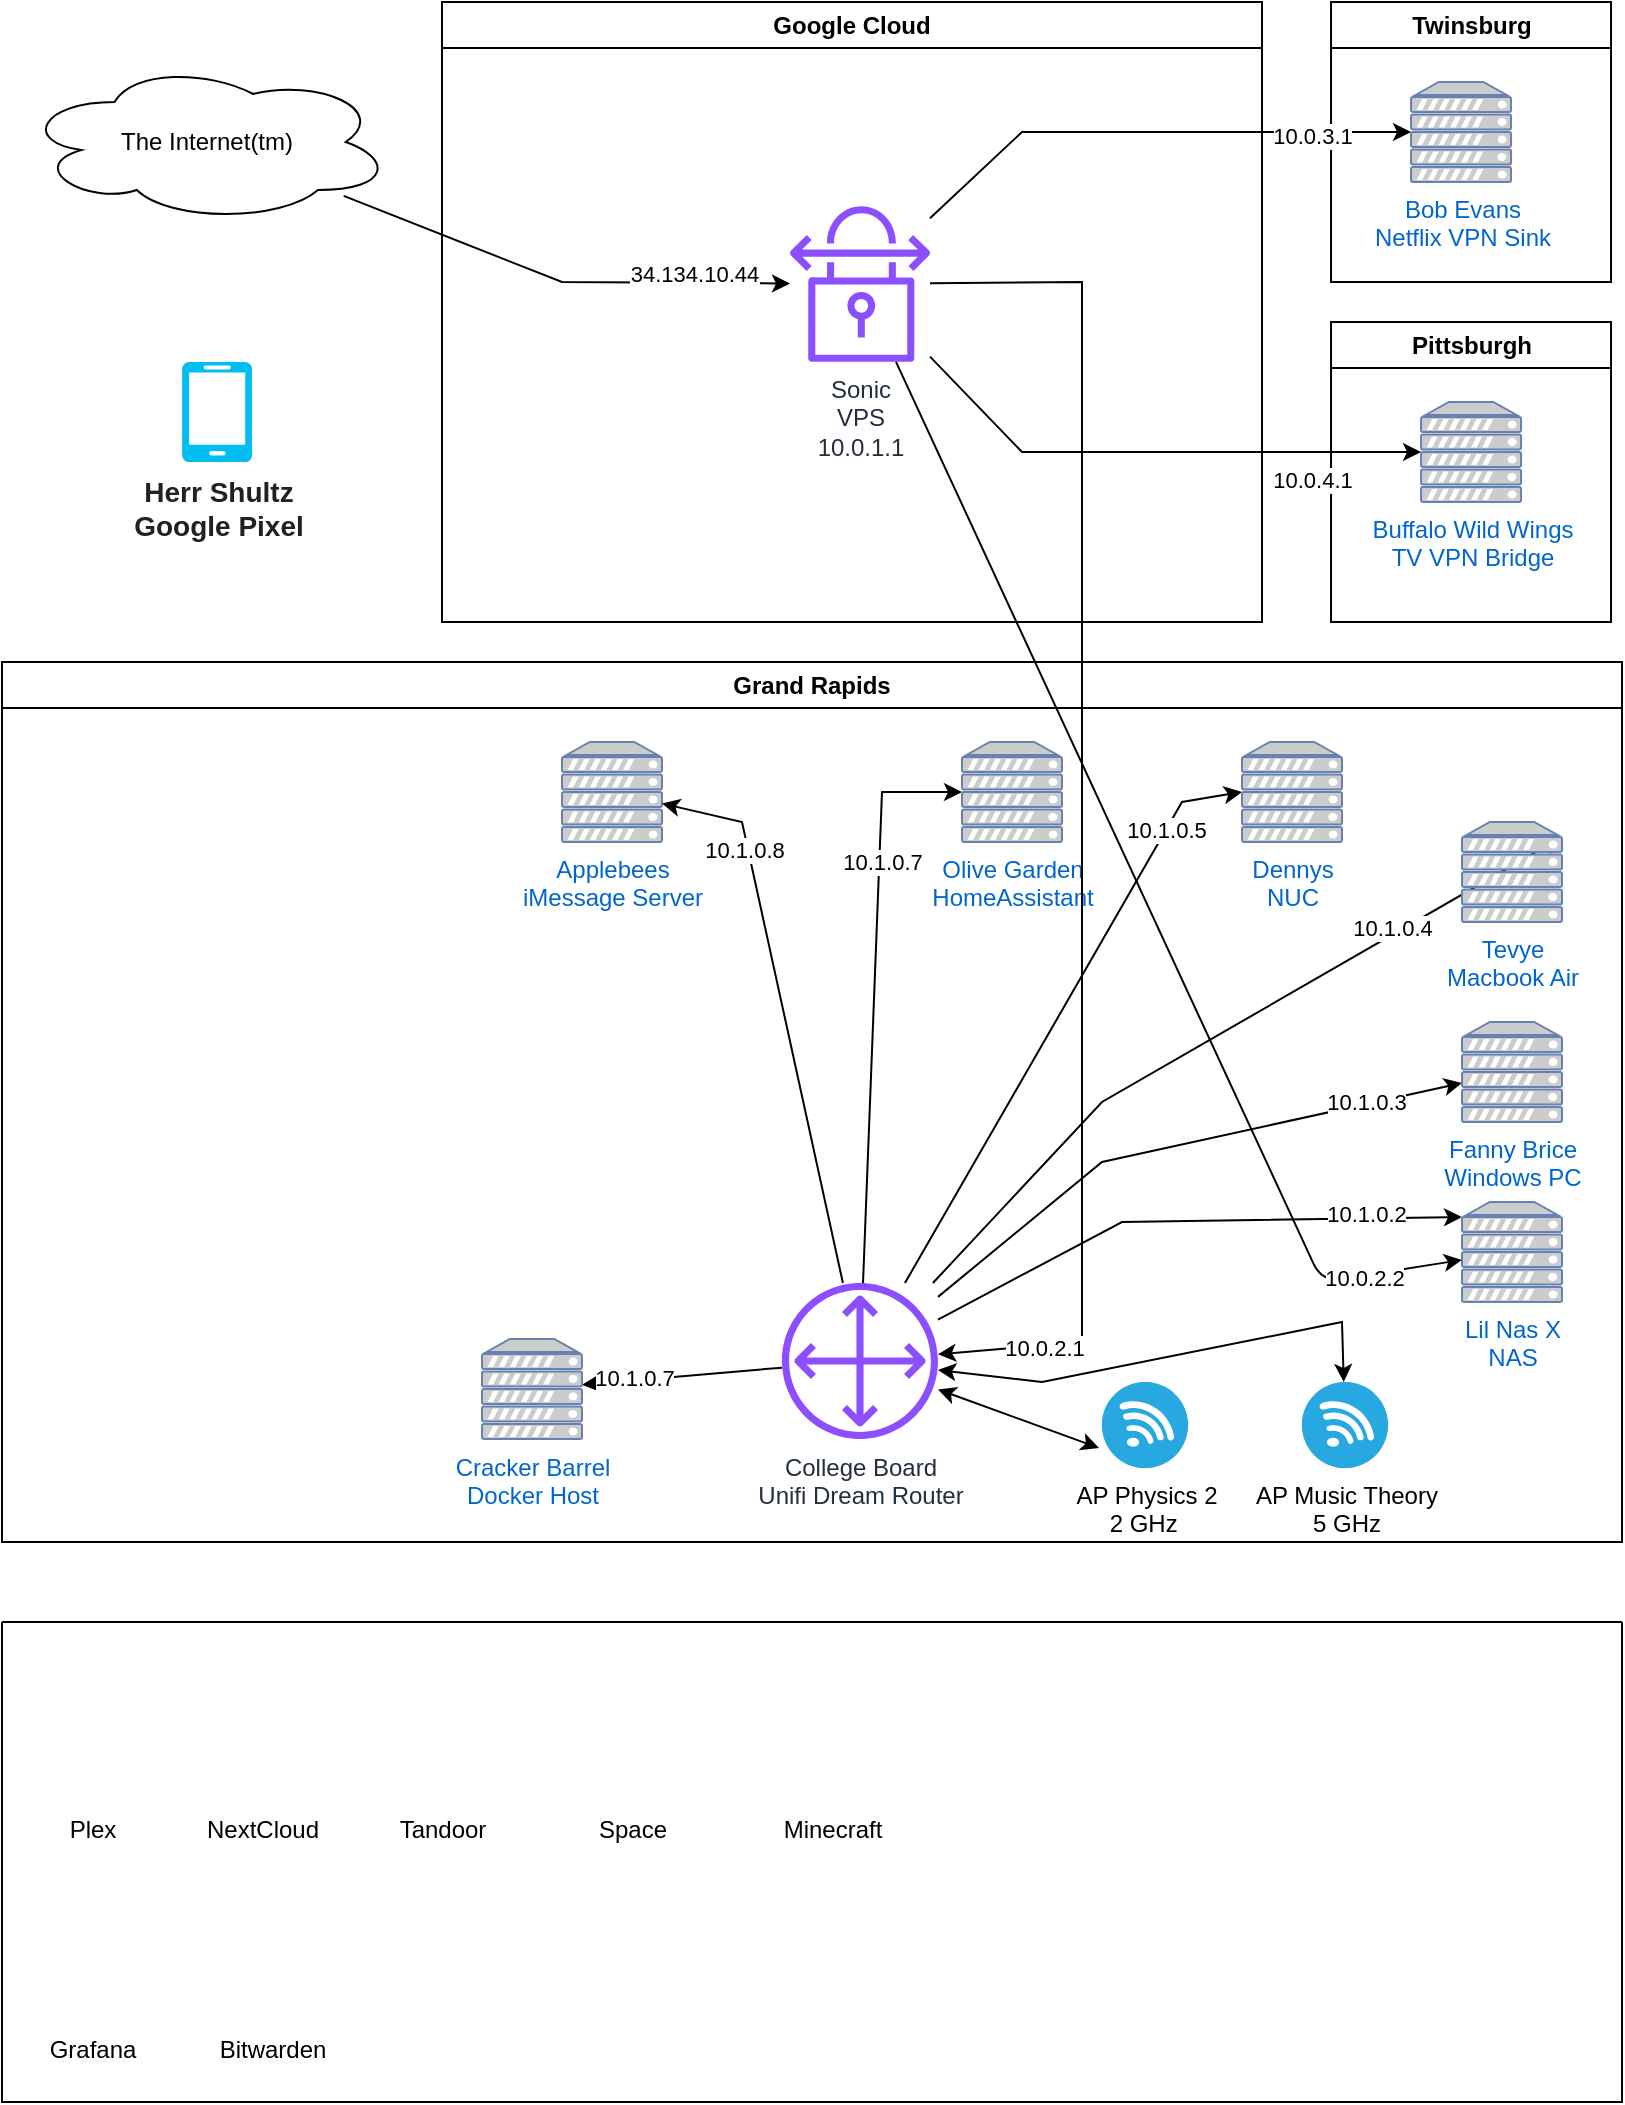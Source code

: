 <mxfile>
    <diagram name="Page-1" id="38NVr0pIcP_xWZYmyR6u">
        <mxGraphModel dx="664" dy="571" grid="1" gridSize="10" guides="1" tooltips="1" connect="1" arrows="1" fold="1" page="1" pageScale="1" pageWidth="850" pageHeight="1100" math="0" shadow="0">
            <root>
                <mxCell id="0"/>
                <mxCell id="1" parent="0"/>
                <mxCell id="dedOjOBftxgCcsjr2Viw-2" value="Grand Rapids" style="swimlane;whiteSpace=wrap;html=1;" parent="1" vertex="1">
                    <mxGeometry x="20.0" y="350" width="810" height="440" as="geometry">
                        <mxRectangle x="40" y="610" width="120" height="30" as="alternateBounds"/>
                    </mxGeometry>
                </mxCell>
                <mxCell id="MMp9Sh4trSmI3cayqVID-14" value="AP Physics 2&lt;br&gt;2 GHz&amp;nbsp;" style="fillColor=#28A8E0;verticalLabelPosition=bottom;sketch=0;html=1;strokeColor=#ffffff;verticalAlign=top;align=center;points=[[0.145,0.145,0],[0.5,0,0],[0.855,0.145,0],[1,0.5,0],[0.855,0.855,0],[0.5,1,0],[0.145,0.855,0],[0,0.5,0]];pointerEvents=1;shape=mxgraph.cisco_safe.compositeIcon;bgIcon=ellipse;resIcon=mxgraph.cisco_safe.capability.wireless_connection;" parent="dedOjOBftxgCcsjr2Viw-2" vertex="1">
                    <mxGeometry x="550" y="360" width="43" height="43" as="geometry"/>
                </mxCell>
                <mxCell id="MMp9Sh4trSmI3cayqVID-21" value="" style="endArrow=classic;html=1;rounded=0;" parent="dedOjOBftxgCcsjr2Viw-2" source="MMp9Sh4trSmI3cayqVID-13" target="dedOjOBftxgCcsjr2Viw-10" edge="1">
                    <mxGeometry width="50" height="50" relative="1" as="geometry">
                        <mxPoint x="530" y="90" as="sourcePoint"/>
                        <mxPoint x="580" y="40" as="targetPoint"/>
                        <Array as="points">
                            <mxPoint x="550" y="250"/>
                        </Array>
                    </mxGeometry>
                </mxCell>
                <mxCell id="32" value="10.1.0.3" style="edgeLabel;html=1;align=center;verticalAlign=middle;resizable=0;points=[];" parent="MMp9Sh4trSmI3cayqVID-21" vertex="1" connectable="0">
                    <mxGeometry x="0.663" y="1" relative="1" as="geometry">
                        <mxPoint as="offset"/>
                    </mxGeometry>
                </mxCell>
                <mxCell id="MMp9Sh4trSmI3cayqVID-24" value="" style="endArrow=classic;html=1;rounded=0;entryX=1;entryY=0.15;entryDx=0;entryDy=0;entryPerimeter=0;" parent="dedOjOBftxgCcsjr2Viw-2" source="MMp9Sh4trSmI3cayqVID-13" target="MMp9Sh4trSmI3cayqVID-18" edge="1">
                    <mxGeometry width="50" height="50" relative="1" as="geometry">
                        <mxPoint x="320" y="150" as="sourcePoint"/>
                        <mxPoint x="115" y="310" as="targetPoint"/>
                        <Array as="points">
                            <mxPoint x="550" y="220"/>
                        </Array>
                    </mxGeometry>
                </mxCell>
                <mxCell id="33" value="10.1.0.4" style="edgeLabel;html=1;align=center;verticalAlign=middle;resizable=0;points=[];" parent="MMp9Sh4trSmI3cayqVID-24" vertex="1" connectable="0">
                    <mxGeometry x="0.505" y="3" relative="1" as="geometry">
                        <mxPoint as="offset"/>
                    </mxGeometry>
                </mxCell>
                <mxCell id="MMp9Sh4trSmI3cayqVID-22" value="" style="endArrow=classic;html=1;rounded=0;entryX=0;entryY=0.5;entryDx=0;entryDy=0;entryPerimeter=0;" parent="dedOjOBftxgCcsjr2Viw-2" source="MMp9Sh4trSmI3cayqVID-13" target="dedOjOBftxgCcsjr2Viw-13" edge="1">
                    <mxGeometry width="50" height="50" relative="1" as="geometry">
                        <mxPoint x="347.5" y="220" as="sourcePoint"/>
                        <mxPoint x="142.5" y="380" as="targetPoint"/>
                        <Array as="points">
                            <mxPoint x="590" y="70"/>
                        </Array>
                    </mxGeometry>
                </mxCell>
                <mxCell id="35" value="10.1.0.5" style="edgeLabel;html=1;align=center;verticalAlign=middle;resizable=0;points=[];" parent="MMp9Sh4trSmI3cayqVID-22" vertex="1" connectable="0">
                    <mxGeometry x="0.698" relative="1" as="geometry">
                        <mxPoint as="offset"/>
                    </mxGeometry>
                </mxCell>
                <mxCell id="MMp9Sh4trSmI3cayqVID-23" value="" style="endArrow=classic;html=1;rounded=0;" parent="dedOjOBftxgCcsjr2Viw-2" source="MMp9Sh4trSmI3cayqVID-13" target="dedOjOBftxgCcsjr2Viw-14" edge="1">
                    <mxGeometry width="50" height="50" relative="1" as="geometry">
                        <mxPoint x="440" y="180" as="sourcePoint"/>
                        <mxPoint x="320" y="270" as="targetPoint"/>
                    </mxGeometry>
                </mxCell>
                <mxCell id="38" value="10.1.0.7" style="edgeLabel;html=1;align=center;verticalAlign=middle;resizable=0;points=[];" parent="MMp9Sh4trSmI3cayqVID-23" vertex="1" connectable="0">
                    <mxGeometry x="0.478" y="-1" relative="1" as="geometry">
                        <mxPoint as="offset"/>
                    </mxGeometry>
                </mxCell>
                <mxCell id="MMp9Sh4trSmI3cayqVID-25" value="" style="endArrow=classic;html=1;rounded=0;" parent="dedOjOBftxgCcsjr2Viw-2" source="MMp9Sh4trSmI3cayqVID-13" target="dedOjOBftxgCcsjr2Viw-15" edge="1">
                    <mxGeometry width="50" height="50" relative="1" as="geometry">
                        <mxPoint x="337" y="138" as="sourcePoint"/>
                        <mxPoint x="330" y="280" as="targetPoint"/>
                        <Array as="points">
                            <mxPoint x="440" y="65"/>
                        </Array>
                    </mxGeometry>
                </mxCell>
                <mxCell id="34" value="10.1.0.7" style="edgeLabel;html=1;align=center;verticalAlign=middle;resizable=0;points=[];" parent="MMp9Sh4trSmI3cayqVID-25" vertex="1" connectable="0">
                    <mxGeometry x="0.474" y="-1" relative="1" as="geometry">
                        <mxPoint as="offset"/>
                    </mxGeometry>
                </mxCell>
                <mxCell id="MMp9Sh4trSmI3cayqVID-27" value="" style="endArrow=classic;html=1;rounded=0;entryX=0;entryY=0.15;entryDx=0;entryDy=0;entryPerimeter=0;" parent="dedOjOBftxgCcsjr2Viw-2" source="MMp9Sh4trSmI3cayqVID-13" target="dedOjOBftxgCcsjr2Viw-17" edge="1">
                    <mxGeometry width="50" height="50" relative="1" as="geometry">
                        <mxPoint x="374" y="138" as="sourcePoint"/>
                        <mxPoint x="512" y="290" as="targetPoint"/>
                        <Array as="points">
                            <mxPoint x="560" y="280"/>
                        </Array>
                    </mxGeometry>
                </mxCell>
                <mxCell id="31" value="10.1.0.2" style="edgeLabel;html=1;align=center;verticalAlign=middle;resizable=0;points=[];" parent="MMp9Sh4trSmI3cayqVID-27" vertex="1" connectable="0">
                    <mxGeometry x="0.65" y="2" relative="1" as="geometry">
                        <mxPoint as="offset"/>
                    </mxGeometry>
                </mxCell>
                <mxCell id="dedOjOBftxgCcsjr2Viw-10" value="Fanny Brice&lt;br&gt;Windows PC" style="fontColor=#0066CC;verticalAlign=top;verticalLabelPosition=bottom;labelPosition=center;align=center;html=1;outlineConnect=0;fillColor=#CCCCCC;strokeColor=#6881B3;gradientColor=none;gradientDirection=north;strokeWidth=2;shape=mxgraph.networks.server;" parent="dedOjOBftxgCcsjr2Viw-2" vertex="1">
                    <mxGeometry x="730" y="180" width="50" height="50" as="geometry"/>
                </mxCell>
                <mxCell id="dedOjOBftxgCcsjr2Viw-13" value="Dennys&lt;br&gt;NUC" style="fontColor=#0066CC;verticalAlign=top;verticalLabelPosition=bottom;labelPosition=center;align=center;html=1;outlineConnect=0;fillColor=#CCCCCC;strokeColor=#6881B3;gradientColor=none;gradientDirection=north;strokeWidth=2;shape=mxgraph.networks.server;" parent="dedOjOBftxgCcsjr2Viw-2" vertex="1">
                    <mxGeometry x="620" y="40" width="50" height="50" as="geometry"/>
                </mxCell>
                <mxCell id="dedOjOBftxgCcsjr2Viw-14" value="Cracker Barrel&lt;br&gt;Docker Host" style="fontColor=#0066CC;verticalAlign=top;verticalLabelPosition=bottom;labelPosition=center;align=center;html=1;outlineConnect=0;fillColor=#CCCCCC;strokeColor=#6881B3;gradientColor=none;gradientDirection=north;strokeWidth=2;shape=mxgraph.networks.server;" parent="dedOjOBftxgCcsjr2Viw-2" vertex="1">
                    <mxGeometry x="240" y="338.5" width="50" height="50" as="geometry"/>
                </mxCell>
                <mxCell id="dedOjOBftxgCcsjr2Viw-15" value="Olive Garden&lt;br&gt;HomeAssistant" style="fontColor=#0066CC;verticalAlign=top;verticalLabelPosition=bottom;labelPosition=center;align=center;html=1;outlineConnect=0;fillColor=#CCCCCC;strokeColor=#6881B3;gradientColor=none;gradientDirection=north;strokeWidth=2;shape=mxgraph.networks.server;" parent="dedOjOBftxgCcsjr2Viw-2" vertex="1">
                    <mxGeometry x="480" y="40" width="50" height="50" as="geometry"/>
                </mxCell>
                <mxCell id="dedOjOBftxgCcsjr2Viw-16" value="Applebees&lt;br&gt;iMessage Server" style="fontColor=#0066CC;verticalAlign=top;verticalLabelPosition=bottom;labelPosition=center;align=center;html=1;outlineConnect=0;fillColor=#CCCCCC;strokeColor=#6881B3;gradientColor=none;gradientDirection=north;strokeWidth=2;shape=mxgraph.networks.server;" parent="dedOjOBftxgCcsjr2Viw-2" vertex="1">
                    <mxGeometry x="280" y="40" width="50" height="50" as="geometry"/>
                </mxCell>
                <mxCell id="dedOjOBftxgCcsjr2Viw-17" value="Lil Nas X&lt;br&gt;NAS" style="fontColor=#0066CC;verticalAlign=top;verticalLabelPosition=bottom;labelPosition=center;align=center;html=1;outlineConnect=0;fillColor=#CCCCCC;strokeColor=#6881B3;gradientColor=none;gradientDirection=north;strokeWidth=2;shape=mxgraph.networks.server;" parent="dedOjOBftxgCcsjr2Viw-2" vertex="1">
                    <mxGeometry x="730" y="270" width="50" height="50" as="geometry"/>
                </mxCell>
                <mxCell id="MMp9Sh4trSmI3cayqVID-18" value="Tevye&lt;br&gt;Macbook Air" style="fontColor=#0066CC;verticalAlign=top;verticalLabelPosition=bottom;labelPosition=center;align=center;html=1;outlineConnect=0;fillColor=#CCCCCC;strokeColor=#6881B3;gradientColor=none;gradientDirection=north;strokeWidth=2;shape=mxgraph.networks.server;" parent="dedOjOBftxgCcsjr2Viw-2" vertex="1">
                    <mxGeometry x="730" y="80" width="50" height="50" as="geometry"/>
                </mxCell>
                <mxCell id="MMp9Sh4trSmI3cayqVID-15" value="AP Music Theory&lt;br&gt;5 GHz" style="fillColor=#28A8E0;verticalLabelPosition=bottom;sketch=0;html=1;strokeColor=#ffffff;verticalAlign=top;align=center;points=[[0.145,0.145,0],[0.5,0,0],[0.855,0.145,0],[1,0.5,0],[0.855,0.855,0],[0.5,1,0],[0.145,0.855,0],[0,0.5,0]];pointerEvents=1;shape=mxgraph.cisco_safe.compositeIcon;bgIcon=ellipse;resIcon=mxgraph.cisco_safe.capability.wireless_connection;" parent="dedOjOBftxgCcsjr2Viw-2" vertex="1">
                    <mxGeometry x="650" y="360" width="43" height="43" as="geometry"/>
                </mxCell>
                <mxCell id="MMp9Sh4trSmI3cayqVID-16" value="" style="endArrow=classic;startArrow=classic;html=1;rounded=0;" parent="dedOjOBftxgCcsjr2Viw-2" source="MMp9Sh4trSmI3cayqVID-13" target="MMp9Sh4trSmI3cayqVID-15" edge="1">
                    <mxGeometry width="50" height="50" relative="1" as="geometry">
                        <mxPoint x="440" y="130" as="sourcePoint"/>
                        <mxPoint x="490" y="80" as="targetPoint"/>
                        <Array as="points">
                            <mxPoint x="520" y="360"/>
                            <mxPoint x="670" y="330"/>
                        </Array>
                    </mxGeometry>
                </mxCell>
                <mxCell id="MMp9Sh4trSmI3cayqVID-17" value="" style="endArrow=classic;startArrow=classic;html=1;rounded=0;entryX=-0.035;entryY=0.767;entryDx=0;entryDy=0;entryPerimeter=0;" parent="dedOjOBftxgCcsjr2Viw-2" source="MMp9Sh4trSmI3cayqVID-13" target="MMp9Sh4trSmI3cayqVID-14" edge="1">
                    <mxGeometry width="50" height="50" relative="1" as="geometry">
                        <mxPoint x="440" y="130" as="sourcePoint"/>
                        <mxPoint x="490" y="80" as="targetPoint"/>
                    </mxGeometry>
                </mxCell>
                <mxCell id="MMp9Sh4trSmI3cayqVID-13" value="College Board&lt;br&gt;Unifi Dream Router" style="sketch=0;outlineConnect=0;fontColor=#232F3E;gradientColor=none;fillColor=#8C4FFF;strokeColor=none;dashed=0;verticalLabelPosition=bottom;verticalAlign=top;align=center;html=1;fontSize=12;fontStyle=0;aspect=fixed;pointerEvents=1;shape=mxgraph.aws4.customer_gateway;" parent="dedOjOBftxgCcsjr2Viw-2" vertex="1">
                    <mxGeometry x="390" y="310.5" width="78" height="78" as="geometry"/>
                </mxCell>
                <mxCell id="36" value="" style="endArrow=classic;html=1;rounded=0;" parent="dedOjOBftxgCcsjr2Viw-2" source="MMp9Sh4trSmI3cayqVID-13" target="dedOjOBftxgCcsjr2Viw-16" edge="1">
                    <mxGeometry width="50" height="50" relative="1" as="geometry">
                        <mxPoint x="410" y="300" as="sourcePoint"/>
                        <mxPoint x="460" y="250" as="targetPoint"/>
                        <Array as="points">
                            <mxPoint x="370" y="80"/>
                        </Array>
                    </mxGeometry>
                </mxCell>
                <mxCell id="37" value="10.1.0.8" style="edgeLabel;html=1;align=center;verticalAlign=middle;resizable=0;points=[];" parent="36" vertex="1" connectable="0">
                    <mxGeometry x="0.603" y="2" relative="1" as="geometry">
                        <mxPoint as="offset"/>
                    </mxGeometry>
                </mxCell>
                <mxCell id="dedOjOBftxgCcsjr2Viw-4" value="Pittsburgh" style="swimlane;whiteSpace=wrap;html=1;" parent="1" vertex="1">
                    <mxGeometry x="684.52" y="180" width="140" height="150" as="geometry"/>
                </mxCell>
                <mxCell id="MMp9Sh4trSmI3cayqVID-29" value="Buffalo Wild Wings&lt;br&gt;TV VPN Bridge" style="fontColor=#0066CC;verticalAlign=top;verticalLabelPosition=bottom;labelPosition=center;align=center;html=1;outlineConnect=0;fillColor=#CCCCCC;strokeColor=#6881B3;gradientColor=none;gradientDirection=north;strokeWidth=2;shape=mxgraph.networks.server;" parent="dedOjOBftxgCcsjr2Viw-4" vertex="1">
                    <mxGeometry x="45" y="40" width="50" height="50" as="geometry"/>
                </mxCell>
                <mxCell id="dedOjOBftxgCcsjr2Viw-5" value="Google Cloud" style="swimlane;whiteSpace=wrap;html=1;" parent="1" vertex="1">
                    <mxGeometry x="240" y="20" width="410" height="310" as="geometry"/>
                </mxCell>
                <mxCell id="MMp9Sh4trSmI3cayqVID-1" value="Sonic&lt;br&gt;VPS&lt;br&gt;10.0.1.1" style="sketch=0;outlineConnect=0;fontColor=#232F3E;gradientColor=none;fillColor=#8C4FFF;strokeColor=none;dashed=0;verticalLabelPosition=bottom;verticalAlign=top;align=center;html=1;fontSize=12;fontStyle=0;aspect=fixed;pointerEvents=1;shape=mxgraph.aws4.vpn_connection;" parent="dedOjOBftxgCcsjr2Viw-5" vertex="1">
                    <mxGeometry x="174" y="102" width="70" height="78" as="geometry"/>
                </mxCell>
                <mxCell id="dedOjOBftxgCcsjr2Viw-3" value="Twinsburg" style="swimlane;whiteSpace=wrap;html=1;" parent="1" vertex="1">
                    <mxGeometry x="684.52" y="20" width="140" height="140" as="geometry"/>
                </mxCell>
                <mxCell id="MMp9Sh4trSmI3cayqVID-30" value="Bob Evans&lt;br&gt;Netflix VPN Sink" style="fontColor=#0066CC;verticalAlign=top;verticalLabelPosition=bottom;labelPosition=center;align=center;html=1;outlineConnect=0;fillColor=#CCCCCC;strokeColor=#6881B3;gradientColor=none;gradientDirection=north;strokeWidth=2;shape=mxgraph.networks.server;" parent="dedOjOBftxgCcsjr2Viw-3" vertex="1">
                    <mxGeometry x="40" y="40" width="50" height="50" as="geometry"/>
                </mxCell>
                <mxCell id="dedOjOBftxgCcsjr2Viw-6" value="The Internet(tm)" style="ellipse;shape=cloud;whiteSpace=wrap;html=1;" parent="1" vertex="1">
                    <mxGeometry x="30" y="50" width="185" height="80" as="geometry"/>
                </mxCell>
                <mxCell id="MMp9Sh4trSmI3cayqVID-3" value="" style="endArrow=classic;html=1;rounded=0;" parent="1" source="dedOjOBftxgCcsjr2Viw-6" target="MMp9Sh4trSmI3cayqVID-1" edge="1">
                    <mxGeometry width="50" height="50" relative="1" as="geometry">
                        <mxPoint x="600" y="340" as="sourcePoint"/>
                        <mxPoint x="650" y="290" as="targetPoint"/>
                        <Array as="points">
                            <mxPoint x="300" y="160"/>
                        </Array>
                    </mxGeometry>
                </mxCell>
                <mxCell id="MMp9Sh4trSmI3cayqVID-4" value="34.134.10.44" style="edgeLabel;html=1;align=center;verticalAlign=middle;resizable=0;points=[];" parent="MMp9Sh4trSmI3cayqVID-3" vertex="1" connectable="0">
                    <mxGeometry x="0.691" y="-1" relative="1" as="geometry">
                        <mxPoint x="-12" y="-6" as="offset"/>
                    </mxGeometry>
                </mxCell>
                <mxCell id="MMp9Sh4trSmI3cayqVID-41" value="" style="swimlane;startSize=0;" parent="1" vertex="1">
                    <mxGeometry x="20" y="830" width="810" height="240" as="geometry"/>
                </mxCell>
                <mxCell id="MMp9Sh4trSmI3cayqVID-33" value="Plex" style="shape=image;html=1;verticalAlign=top;verticalLabelPosition=bottom;labelBackgroundColor=#ffffff;imageAspect=0;aspect=fixed;image=https://cdn1.iconfinder.com/data/icons/unicons-line-vol-3/24/docker-128.png" parent="MMp9Sh4trSmI3cayqVID-41" vertex="1">
                    <mxGeometry x="10" y="20" width="70" height="70" as="geometry"/>
                </mxCell>
                <mxCell id="MMp9Sh4trSmI3cayqVID-34" value="NextCloud" style="shape=image;html=1;verticalAlign=top;verticalLabelPosition=bottom;labelBackgroundColor=#ffffff;imageAspect=0;aspect=fixed;image=https://cdn1.iconfinder.com/data/icons/unicons-line-vol-3/24/docker-128.png" parent="MMp9Sh4trSmI3cayqVID-41" vertex="1">
                    <mxGeometry x="95" y="20" width="70" height="70" as="geometry"/>
                </mxCell>
                <mxCell id="MMp9Sh4trSmI3cayqVID-35" value="Tandoor" style="shape=image;html=1;verticalAlign=top;verticalLabelPosition=bottom;labelBackgroundColor=#ffffff;imageAspect=0;aspect=fixed;image=https://cdn1.iconfinder.com/data/icons/unicons-line-vol-3/24/docker-128.png" parent="MMp9Sh4trSmI3cayqVID-41" vertex="1">
                    <mxGeometry x="185" y="20" width="70" height="70" as="geometry"/>
                </mxCell>
                <mxCell id="MMp9Sh4trSmI3cayqVID-36" value="Space" style="shape=image;html=1;verticalAlign=top;verticalLabelPosition=bottom;labelBackgroundColor=#ffffff;imageAspect=0;aspect=fixed;image=https://cdn1.iconfinder.com/data/icons/unicons-line-vol-3/24/docker-128.png" parent="MMp9Sh4trSmI3cayqVID-41" vertex="1">
                    <mxGeometry x="280" y="20" width="70" height="70" as="geometry"/>
                </mxCell>
                <mxCell id="MMp9Sh4trSmI3cayqVID-37" value="Minecraft" style="shape=image;html=1;verticalAlign=top;verticalLabelPosition=bottom;labelBackgroundColor=#ffffff;imageAspect=0;aspect=fixed;image=https://cdn1.iconfinder.com/data/icons/unicons-line-vol-3/24/docker-128.png" parent="MMp9Sh4trSmI3cayqVID-41" vertex="1">
                    <mxGeometry x="380" y="20" width="70" height="70" as="geometry"/>
                </mxCell>
                <mxCell id="MMp9Sh4trSmI3cayqVID-38" value="Grafana" style="shape=image;html=1;verticalAlign=top;verticalLabelPosition=bottom;labelBackgroundColor=#ffffff;imageAspect=0;aspect=fixed;image=https://cdn1.iconfinder.com/data/icons/unicons-line-vol-3/24/docker-128.png" parent="MMp9Sh4trSmI3cayqVID-41" vertex="1">
                    <mxGeometry x="10" y="130" width="70" height="70" as="geometry"/>
                </mxCell>
                <mxCell id="MMp9Sh4trSmI3cayqVID-39" value="Bitwarden" style="shape=image;html=1;verticalAlign=top;verticalLabelPosition=bottom;labelBackgroundColor=#ffffff;imageAspect=0;aspect=fixed;image=https://cdn1.iconfinder.com/data/icons/unicons-line-vol-3/24/docker-128.png" parent="MMp9Sh4trSmI3cayqVID-41" vertex="1">
                    <mxGeometry x="100" y="130" width="70" height="70" as="geometry"/>
                </mxCell>
                <mxCell id="2" value="" style="endArrow=classic;html=1;rounded=0;entryX=0;entryY=0.5;entryDx=0;entryDy=0;entryPerimeter=0;" parent="1" source="MMp9Sh4trSmI3cayqVID-1" target="MMp9Sh4trSmI3cayqVID-30" edge="1">
                    <mxGeometry width="50" height="50" relative="1" as="geometry">
                        <mxPoint x="440" y="380" as="sourcePoint"/>
                        <mxPoint x="490" y="330" as="targetPoint"/>
                        <Array as="points">
                            <mxPoint x="530" y="85"/>
                        </Array>
                    </mxGeometry>
                </mxCell>
                <mxCell id="3" value="10.0.3.1" style="edgeLabel;html=1;align=center;verticalAlign=middle;resizable=0;points=[];" parent="2" vertex="1" connectable="0">
                    <mxGeometry x="0.738" y="2" relative="1" as="geometry">
                        <mxPoint x="-16" y="4" as="offset"/>
                    </mxGeometry>
                </mxCell>
                <mxCell id="MMp9Sh4trSmI3cayqVID-32" value="&lt;b style=&quot;color: rgb(32, 33, 34); font-family: sans-serif; font-size: 14px; text-align: left; background-color: rgb(255, 255, 255);&quot;&gt;Herr Shultz&lt;br&gt;Google Pixel&lt;br&gt;&lt;/b&gt;" style="verticalLabelPosition=bottom;html=1;verticalAlign=top;align=center;strokeColor=none;fillColor=#00BEF2;shape=mxgraph.azure.mobile;pointerEvents=1;" parent="1" vertex="1">
                    <mxGeometry x="110" y="200" width="35" height="50" as="geometry"/>
                </mxCell>
                <mxCell id="27" value="" style="endArrow=classic;html=1;rounded=0;" parent="1" source="MMp9Sh4trSmI3cayqVID-1" target="MMp9Sh4trSmI3cayqVID-13" edge="1">
                    <mxGeometry width="50" height="50" relative="1" as="geometry">
                        <mxPoint x="430" y="450" as="sourcePoint"/>
                        <mxPoint x="480" y="400" as="targetPoint"/>
                        <Array as="points">
                            <mxPoint x="560" y="160"/>
                            <mxPoint x="560" y="690"/>
                        </Array>
                    </mxGeometry>
                </mxCell>
                <mxCell id="28" value="10.0.2.1" style="edgeLabel;html=1;align=center;verticalAlign=middle;resizable=0;points=[];" parent="27" vertex="1" connectable="0">
                    <mxGeometry x="0.843" y="1" relative="1" as="geometry">
                        <mxPoint as="offset"/>
                    </mxGeometry>
                </mxCell>
                <mxCell id="29" value="" style="endArrow=classic;html=1;rounded=0;" parent="1" source="MMp9Sh4trSmI3cayqVID-1" target="MMp9Sh4trSmI3cayqVID-29" edge="1">
                    <mxGeometry width="50" height="50" relative="1" as="geometry">
                        <mxPoint x="430" y="450" as="sourcePoint"/>
                        <mxPoint x="480" y="400" as="targetPoint"/>
                        <Array as="points">
                            <mxPoint x="530" y="245"/>
                        </Array>
                    </mxGeometry>
                </mxCell>
                <mxCell id="30" value="10.0.4.1" style="edgeLabel;html=1;align=center;verticalAlign=middle;resizable=0;points=[];" parent="29" vertex="1" connectable="0">
                    <mxGeometry x="0.199" y="3" relative="1" as="geometry">
                        <mxPoint x="52" y="17" as="offset"/>
                    </mxGeometry>
                </mxCell>
                <mxCell id="39" value="" style="endArrow=classic;html=1;" edge="1" parent="1" source="MMp9Sh4trSmI3cayqVID-1" target="dedOjOBftxgCcsjr2Viw-17">
                    <mxGeometry width="50" height="50" relative="1" as="geometry">
                        <mxPoint x="510" y="440" as="sourcePoint"/>
                        <mxPoint x="560" y="390" as="targetPoint"/>
                        <Array as="points">
                            <mxPoint x="680" y="660"/>
                        </Array>
                    </mxGeometry>
                </mxCell>
                <mxCell id="40" value="10.0.2.2" style="edgeLabel;html=1;align=center;verticalAlign=middle;resizable=0;points=[];" vertex="1" connectable="0" parent="39">
                    <mxGeometry x="0.825" y="-1" relative="1" as="geometry">
                        <mxPoint as="offset"/>
                    </mxGeometry>
                </mxCell>
            </root>
        </mxGraphModel>
    </diagram>
</mxfile>